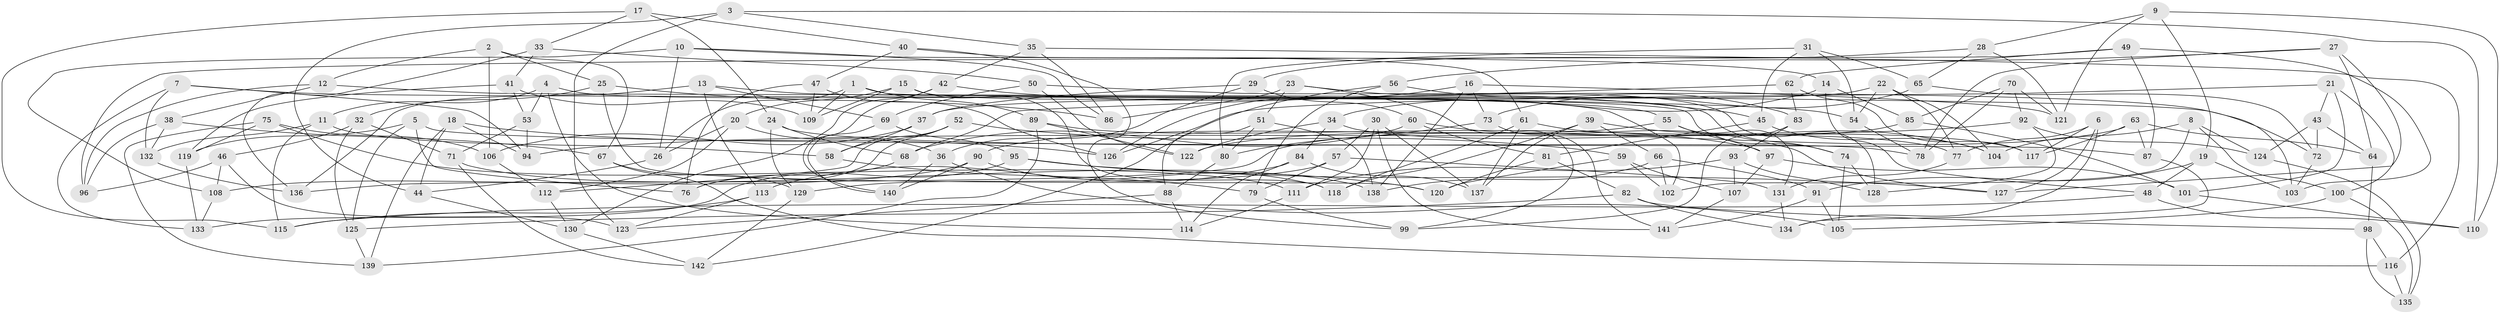 // coarse degree distribution, {6: 0.40625, 5: 0.0625, 4: 0.53125}
// Generated by graph-tools (version 1.1) at 2025/24/03/03/25 07:24:29]
// undirected, 142 vertices, 284 edges
graph export_dot {
graph [start="1"]
  node [color=gray90,style=filled];
  1;
  2;
  3;
  4;
  5;
  6;
  7;
  8;
  9;
  10;
  11;
  12;
  13;
  14;
  15;
  16;
  17;
  18;
  19;
  20;
  21;
  22;
  23;
  24;
  25;
  26;
  27;
  28;
  29;
  30;
  31;
  32;
  33;
  34;
  35;
  36;
  37;
  38;
  39;
  40;
  41;
  42;
  43;
  44;
  45;
  46;
  47;
  48;
  49;
  50;
  51;
  52;
  53;
  54;
  55;
  56;
  57;
  58;
  59;
  60;
  61;
  62;
  63;
  64;
  65;
  66;
  67;
  68;
  69;
  70;
  71;
  72;
  73;
  74;
  75;
  76;
  77;
  78;
  79;
  80;
  81;
  82;
  83;
  84;
  85;
  86;
  87;
  88;
  89;
  90;
  91;
  92;
  93;
  94;
  95;
  96;
  97;
  98;
  99;
  100;
  101;
  102;
  103;
  104;
  105;
  106;
  107;
  108;
  109;
  110;
  111;
  112;
  113;
  114;
  115;
  116;
  117;
  118;
  119;
  120;
  121;
  122;
  123;
  124;
  125;
  126;
  127;
  128;
  129;
  130;
  131;
  132;
  133;
  134;
  135;
  136;
  137;
  138;
  139;
  140;
  141;
  142;
  1 -- 109;
  1 -- 89;
  1 -- 26;
  1 -- 74;
  2 -- 25;
  2 -- 106;
  2 -- 12;
  2 -- 67;
  3 -- 123;
  3 -- 35;
  3 -- 110;
  3 -- 44;
  4 -- 102;
  4 -- 53;
  4 -- 11;
  4 -- 114;
  5 -- 125;
  5 -- 87;
  5 -- 119;
  5 -- 76;
  6 -- 127;
  6 -- 134;
  6 -- 117;
  6 -- 77;
  7 -- 94;
  7 -- 54;
  7 -- 133;
  7 -- 132;
  8 -- 104;
  8 -- 124;
  8 -- 100;
  8 -- 102;
  9 -- 28;
  9 -- 19;
  9 -- 121;
  9 -- 110;
  10 -- 86;
  10 -- 108;
  10 -- 14;
  10 -- 26;
  11 -- 115;
  11 -- 58;
  11 -- 132;
  12 -- 38;
  12 -- 72;
  12 -- 96;
  13 -- 55;
  13 -- 69;
  13 -- 136;
  13 -- 113;
  14 -- 48;
  14 -- 34;
  14 -- 85;
  15 -- 118;
  15 -- 109;
  15 -- 20;
  15 -- 74;
  16 -- 121;
  16 -- 73;
  16 -- 126;
  16 -- 138;
  17 -- 24;
  17 -- 40;
  17 -- 115;
  17 -- 33;
  18 -- 94;
  18 -- 44;
  18 -- 139;
  18 -- 126;
  19 -- 103;
  19 -- 91;
  19 -- 48;
  20 -- 26;
  20 -- 112;
  20 -- 36;
  21 -- 43;
  21 -- 126;
  21 -- 100;
  21 -- 101;
  22 -- 77;
  22 -- 104;
  22 -- 37;
  22 -- 54;
  23 -- 86;
  23 -- 128;
  23 -- 99;
  23 -- 51;
  24 -- 78;
  24 -- 129;
  24 -- 68;
  25 -- 120;
  25 -- 86;
  25 -- 32;
  26 -- 44;
  27 -- 56;
  27 -- 64;
  27 -- 78;
  27 -- 127;
  28 -- 65;
  28 -- 121;
  28 -- 29;
  29 -- 60;
  29 -- 36;
  29 -- 37;
  30 -- 137;
  30 -- 57;
  30 -- 141;
  30 -- 111;
  31 -- 80;
  31 -- 65;
  31 -- 54;
  31 -- 45;
  32 -- 125;
  32 -- 71;
  32 -- 46;
  33 -- 136;
  33 -- 41;
  33 -- 50;
  34 -- 122;
  34 -- 84;
  34 -- 117;
  35 -- 86;
  35 -- 116;
  35 -- 42;
  36 -- 140;
  36 -- 105;
  37 -- 58;
  37 -- 106;
  38 -- 67;
  38 -- 132;
  38 -- 96;
  39 -- 118;
  39 -- 104;
  39 -- 66;
  39 -- 137;
  40 -- 61;
  40 -- 99;
  40 -- 47;
  41 -- 109;
  41 -- 53;
  41 -- 119;
  42 -- 130;
  42 -- 140;
  42 -- 45;
  43 -- 124;
  43 -- 64;
  43 -- 72;
  44 -- 130;
  45 -- 81;
  45 -- 104;
  46 -- 96;
  46 -- 108;
  46 -- 123;
  47 -- 76;
  47 -- 109;
  47 -- 126;
  48 -- 115;
  48 -- 110;
  49 -- 87;
  49 -- 62;
  49 -- 96;
  49 -- 103;
  50 -- 122;
  50 -- 69;
  50 -- 103;
  51 -- 138;
  51 -- 80;
  51 -- 88;
  52 -- 112;
  52 -- 76;
  52 -- 59;
  52 -- 58;
  53 -- 71;
  53 -- 94;
  54 -- 78;
  55 -- 97;
  55 -- 131;
  55 -- 90;
  56 -- 142;
  56 -- 79;
  56 -- 83;
  57 -- 129;
  57 -- 79;
  57 -- 131;
  58 -- 79;
  59 -- 102;
  59 -- 107;
  59 -- 120;
  60 -- 127;
  60 -- 68;
  60 -- 81;
  61 -- 77;
  61 -- 118;
  61 -- 137;
  62 -- 68;
  62 -- 83;
  62 -- 117;
  63 -- 117;
  63 -- 87;
  63 -- 64;
  63 -- 136;
  64 -- 98;
  65 -- 73;
  65 -- 72;
  66 -- 102;
  66 -- 138;
  66 -- 91;
  67 -- 116;
  67 -- 129;
  68 -- 76;
  69 -- 140;
  69 -- 95;
  70 -- 78;
  70 -- 85;
  70 -- 92;
  70 -- 121;
  71 -- 142;
  71 -- 138;
  72 -- 103;
  73 -- 141;
  73 -- 80;
  74 -- 105;
  74 -- 128;
  75 -- 139;
  75 -- 119;
  75 -- 106;
  75 -- 111;
  77 -- 131;
  79 -- 99;
  80 -- 88;
  81 -- 120;
  81 -- 82;
  82 -- 98;
  82 -- 134;
  82 -- 125;
  83 -- 93;
  83 -- 99;
  84 -- 114;
  84 -- 113;
  84 -- 137;
  85 -- 101;
  85 -- 122;
  87 -- 134;
  88 -- 114;
  88 -- 123;
  89 -- 139;
  89 -- 122;
  89 -- 97;
  90 -- 118;
  90 -- 140;
  90 -- 108;
  91 -- 141;
  91 -- 105;
  92 -- 124;
  92 -- 128;
  92 -- 94;
  93 -- 128;
  93 -- 111;
  93 -- 107;
  95 -- 127;
  95 -- 120;
  95 -- 133;
  97 -- 107;
  97 -- 101;
  98 -- 116;
  98 -- 135;
  100 -- 135;
  100 -- 105;
  101 -- 110;
  106 -- 112;
  107 -- 141;
  108 -- 133;
  111 -- 114;
  112 -- 130;
  113 -- 123;
  113 -- 115;
  116 -- 135;
  119 -- 133;
  124 -- 135;
  125 -- 139;
  129 -- 142;
  130 -- 142;
  131 -- 134;
  132 -- 136;
}
